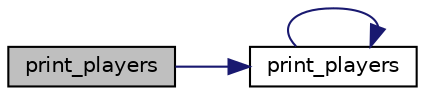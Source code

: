 digraph "print_players"
{
 // LATEX_PDF_SIZE
  edge [fontname="Helvetica",fontsize="10",labelfontname="Helvetica",labelfontsize="10"];
  node [fontname="Helvetica",fontsize="10",shape=record];
  rankdir="LR";
  Node1 [label="print_players",height=0.2,width=0.4,color="black", fillcolor="grey75", style="filled", fontcolor="black",tooltip=" "];
  Node1 -> Node2 [color="midnightblue",fontsize="10",style="solid",fontname="Helvetica"];
  Node2 [label="print_players",height=0.2,width=0.4,color="black", fillcolor="white", style="filled",URL="$player__functions_8c.html#a06e6f6f15fc76ad8acce9055191964ff",tooltip=" "];
  Node2 -> Node2 [color="midnightblue",fontsize="10",style="solid",fontname="Helvetica"];
}
